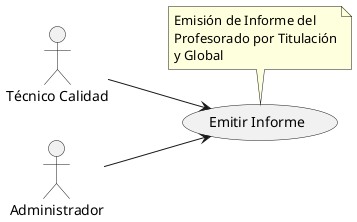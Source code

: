 @startuml
left to right direction

actor "Técnico Calidad" as tec
actor "Administrador" as admin

usecase "Emitir Informe" as emitirInforme
note top of emitirInforme
    Emisión de Informe del
    Profesorado por Titulación
    y Global
end note

tec --> emitirInforme
admin --> emitirInforme
@enduml